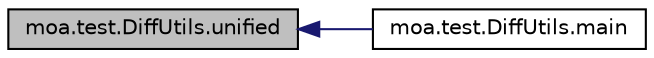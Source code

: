 digraph G
{
  edge [fontname="Helvetica",fontsize="10",labelfontname="Helvetica",labelfontsize="10"];
  node [fontname="Helvetica",fontsize="10",shape=record];
  rankdir=LR;
  Node1 [label="moa.test.DiffUtils.unified",height=0.2,width=0.4,color="black", fillcolor="grey75", style="filled" fontcolor="black"];
  Node1 -> Node2 [dir=back,color="midnightblue",fontsize="10",style="solid",fontname="Helvetica"];
  Node2 [label="moa.test.DiffUtils.main",height=0.2,width=0.4,color="black", fillcolor="white", style="filled",URL="$classmoa_1_1test_1_1DiffUtils.html#a9205b70466986ca4d5762ee5e6dd2d82",tooltip="Usage: DiffUtils &lt;unified|side-by-side|brief&gt; &lt;file1&gt; &lt;file2&gt;."];
}
